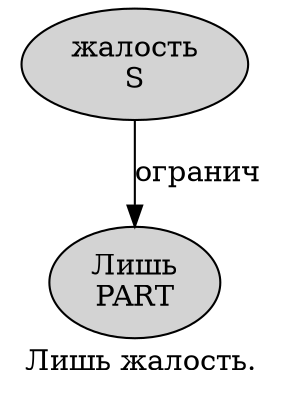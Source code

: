 digraph SENTENCE_1389 {
	graph [label="Лишь жалость."]
	node [style=filled]
		0 [label="Лишь
PART" color="" fillcolor=lightgray penwidth=1 shape=ellipse]
		1 [label="жалость
S" color="" fillcolor=lightgray penwidth=1 shape=ellipse]
			1 -> 0 [label="огранич"]
}